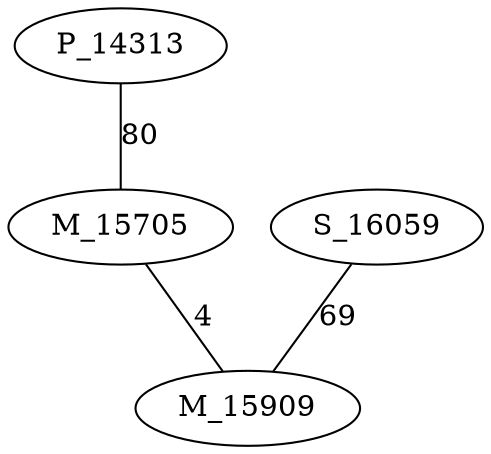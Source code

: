 graph chemin {

	P_14313 -- M_15705 [label=80]
	S_16059 -- M_15909 [label=69]
	M_15705 -- M_15909 [label=4]

}
